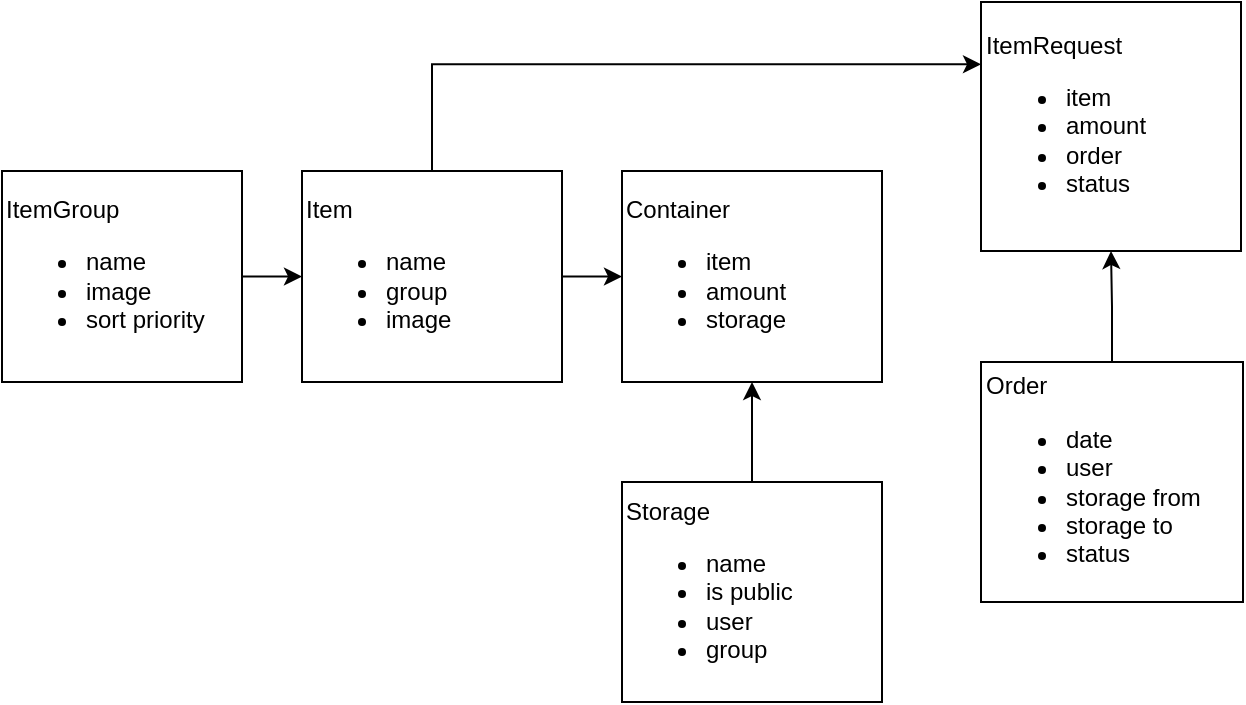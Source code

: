 <mxfile version="14.6.13" type="device"><diagram id="soPaFkl0AqBCaK9lb3B1" name="Page-1"><mxGraphModel dx="1769" dy="1811" grid="1" gridSize="10" guides="1" tooltips="1" connect="1" arrows="1" fold="1" page="1" pageScale="1" pageWidth="827" pageHeight="1169" math="0" shadow="0"><root><mxCell id="0"/><mxCell id="1" parent="0"/><mxCell id="VMMl0MGs1Ul_jlLl0X7z-4" style="edgeStyle=orthogonalEdgeStyle;rounded=0;orthogonalLoop=1;jettySize=auto;html=1;entryX=0;entryY=0.5;entryDx=0;entryDy=0;" parent="1" source="zvirqoRLfjhFpWyeG40t-2" target="J9vv6XWSR8AD6cDMR-5u-11" edge="1"><mxGeometry relative="1" as="geometry"/></mxCell><mxCell id="VMMl0MGs1Ul_jlLl0X7z-6" style="edgeStyle=orthogonalEdgeStyle;rounded=0;orthogonalLoop=1;jettySize=auto;html=1;entryX=0;entryY=0.25;entryDx=0;entryDy=0;" parent="1" source="zvirqoRLfjhFpWyeG40t-2" target="J9vv6XWSR8AD6cDMR-5u-18" edge="1"><mxGeometry relative="1" as="geometry"><mxPoint x="-535" y="-1090" as="targetPoint"/><Array as="points"><mxPoint x="-535" y="-1059"/></Array></mxGeometry></mxCell><mxCell id="zvirqoRLfjhFpWyeG40t-2" value="&lt;div&gt;&lt;span&gt;Item&lt;/span&gt;&lt;/div&gt;&lt;div&gt;&lt;ul&gt;&lt;li&gt;&lt;span&gt;name&lt;/span&gt;&lt;/li&gt;&lt;li&gt;&lt;span&gt;group&lt;/span&gt;&lt;/li&gt;&lt;li&gt;&lt;span&gt;image&lt;/span&gt;&lt;/li&gt;&lt;/ul&gt;&lt;/div&gt;" style="rounded=0;whiteSpace=wrap;html=1;align=left;" parent="1" vertex="1"><mxGeometry x="-600" y="-1005.5" width="130" height="105.5" as="geometry"/></mxCell><mxCell id="VMMl0MGs1Ul_jlLl0X7z-9" style="edgeStyle=orthogonalEdgeStyle;rounded=0;orthogonalLoop=1;jettySize=auto;html=1;entryX=0;entryY=0.5;entryDx=0;entryDy=0;" parent="1" source="zvirqoRLfjhFpWyeG40t-3" target="zvirqoRLfjhFpWyeG40t-2" edge="1"><mxGeometry relative="1" as="geometry"/></mxCell><mxCell id="zvirqoRLfjhFpWyeG40t-3" value="&lt;div&gt;&lt;span&gt;ItemGroup&lt;/span&gt;&lt;/div&gt;&lt;div&gt;&lt;ul&gt;&lt;li&gt;&lt;span&gt;name&lt;/span&gt;&lt;/li&gt;&lt;li&gt;&lt;span&gt;image&lt;/span&gt;&lt;/li&gt;&lt;li&gt;&lt;span&gt;sort priority&lt;/span&gt;&lt;/li&gt;&lt;/ul&gt;&lt;/div&gt;" style="rounded=0;whiteSpace=wrap;html=1;align=left;" parent="1" vertex="1"><mxGeometry x="-750" y="-1005.5" width="120" height="105.5" as="geometry"/></mxCell><mxCell id="VMMl0MGs1Ul_jlLl0X7z-7" style="edgeStyle=orthogonalEdgeStyle;rounded=0;orthogonalLoop=1;jettySize=auto;html=1;" parent="1" source="J9vv6XWSR8AD6cDMR-5u-5" target="J9vv6XWSR8AD6cDMR-5u-18" edge="1"><mxGeometry relative="1" as="geometry"/></mxCell><mxCell id="J9vv6XWSR8AD6cDMR-5u-5" value="&lt;div&gt;Order&lt;/div&gt;&lt;div&gt;&lt;ul&gt;&lt;li&gt;&lt;span&gt;date&lt;/span&gt;&lt;/li&gt;&lt;li&gt;user&lt;/li&gt;&lt;li&gt;storage from&lt;/li&gt;&lt;li&gt;storage to&lt;/li&gt;&lt;li&gt;status&lt;/li&gt;&lt;/ul&gt;&lt;/div&gt;" style="rounded=0;whiteSpace=wrap;html=1;align=left;" parent="1" vertex="1"><mxGeometry x="-260.5" y="-910" width="131" height="120" as="geometry"/></mxCell><mxCell id="J9vv6XWSR8AD6cDMR-5u-11" value="&lt;div&gt;Container&lt;/div&gt;&lt;div&gt;&lt;ul&gt;&lt;li&gt;item&lt;/li&gt;&lt;li&gt;amount&lt;/li&gt;&lt;li&gt;storage&lt;/li&gt;&lt;/ul&gt;&lt;/div&gt;" style="rounded=0;whiteSpace=wrap;html=1;align=left;" parent="1" vertex="1"><mxGeometry x="-440" y="-1005.5" width="130" height="105.5" as="geometry"/></mxCell><mxCell id="JBgWJHtVfGTLYr_zYevK-3" style="edgeStyle=orthogonalEdgeStyle;rounded=0;orthogonalLoop=1;jettySize=auto;html=1;entryX=0.5;entryY=1;entryDx=0;entryDy=0;" edge="1" parent="1" source="J9vv6XWSR8AD6cDMR-5u-13" target="J9vv6XWSR8AD6cDMR-5u-11"><mxGeometry relative="1" as="geometry"/></mxCell><mxCell id="J9vv6XWSR8AD6cDMR-5u-13" value="&lt;div&gt;Storage&lt;/div&gt;&lt;div&gt;&lt;ul&gt;&lt;li&gt;name&lt;/li&gt;&lt;li&gt;is public&lt;/li&gt;&lt;li&gt;user&lt;/li&gt;&lt;li&gt;group&lt;/li&gt;&lt;/ul&gt;&lt;/div&gt;" style="rounded=0;whiteSpace=wrap;html=1;align=left;" parent="1" vertex="1"><mxGeometry x="-440" y="-850" width="130" height="110" as="geometry"/></mxCell><mxCell id="J9vv6XWSR8AD6cDMR-5u-18" value="&lt;div&gt;ItemRequest&lt;/div&gt;&lt;div&gt;&lt;ul&gt;&lt;li&gt;item&lt;/li&gt;&lt;li&gt;amount&lt;/li&gt;&lt;li&gt;order&lt;/li&gt;&lt;li&gt;status&lt;/li&gt;&lt;/ul&gt;&lt;/div&gt;" style="rounded=0;whiteSpace=wrap;html=1;align=left;" parent="1" vertex="1"><mxGeometry x="-260.5" y="-1090" width="130" height="124.5" as="geometry"/></mxCell></root></mxGraphModel></diagram></mxfile>